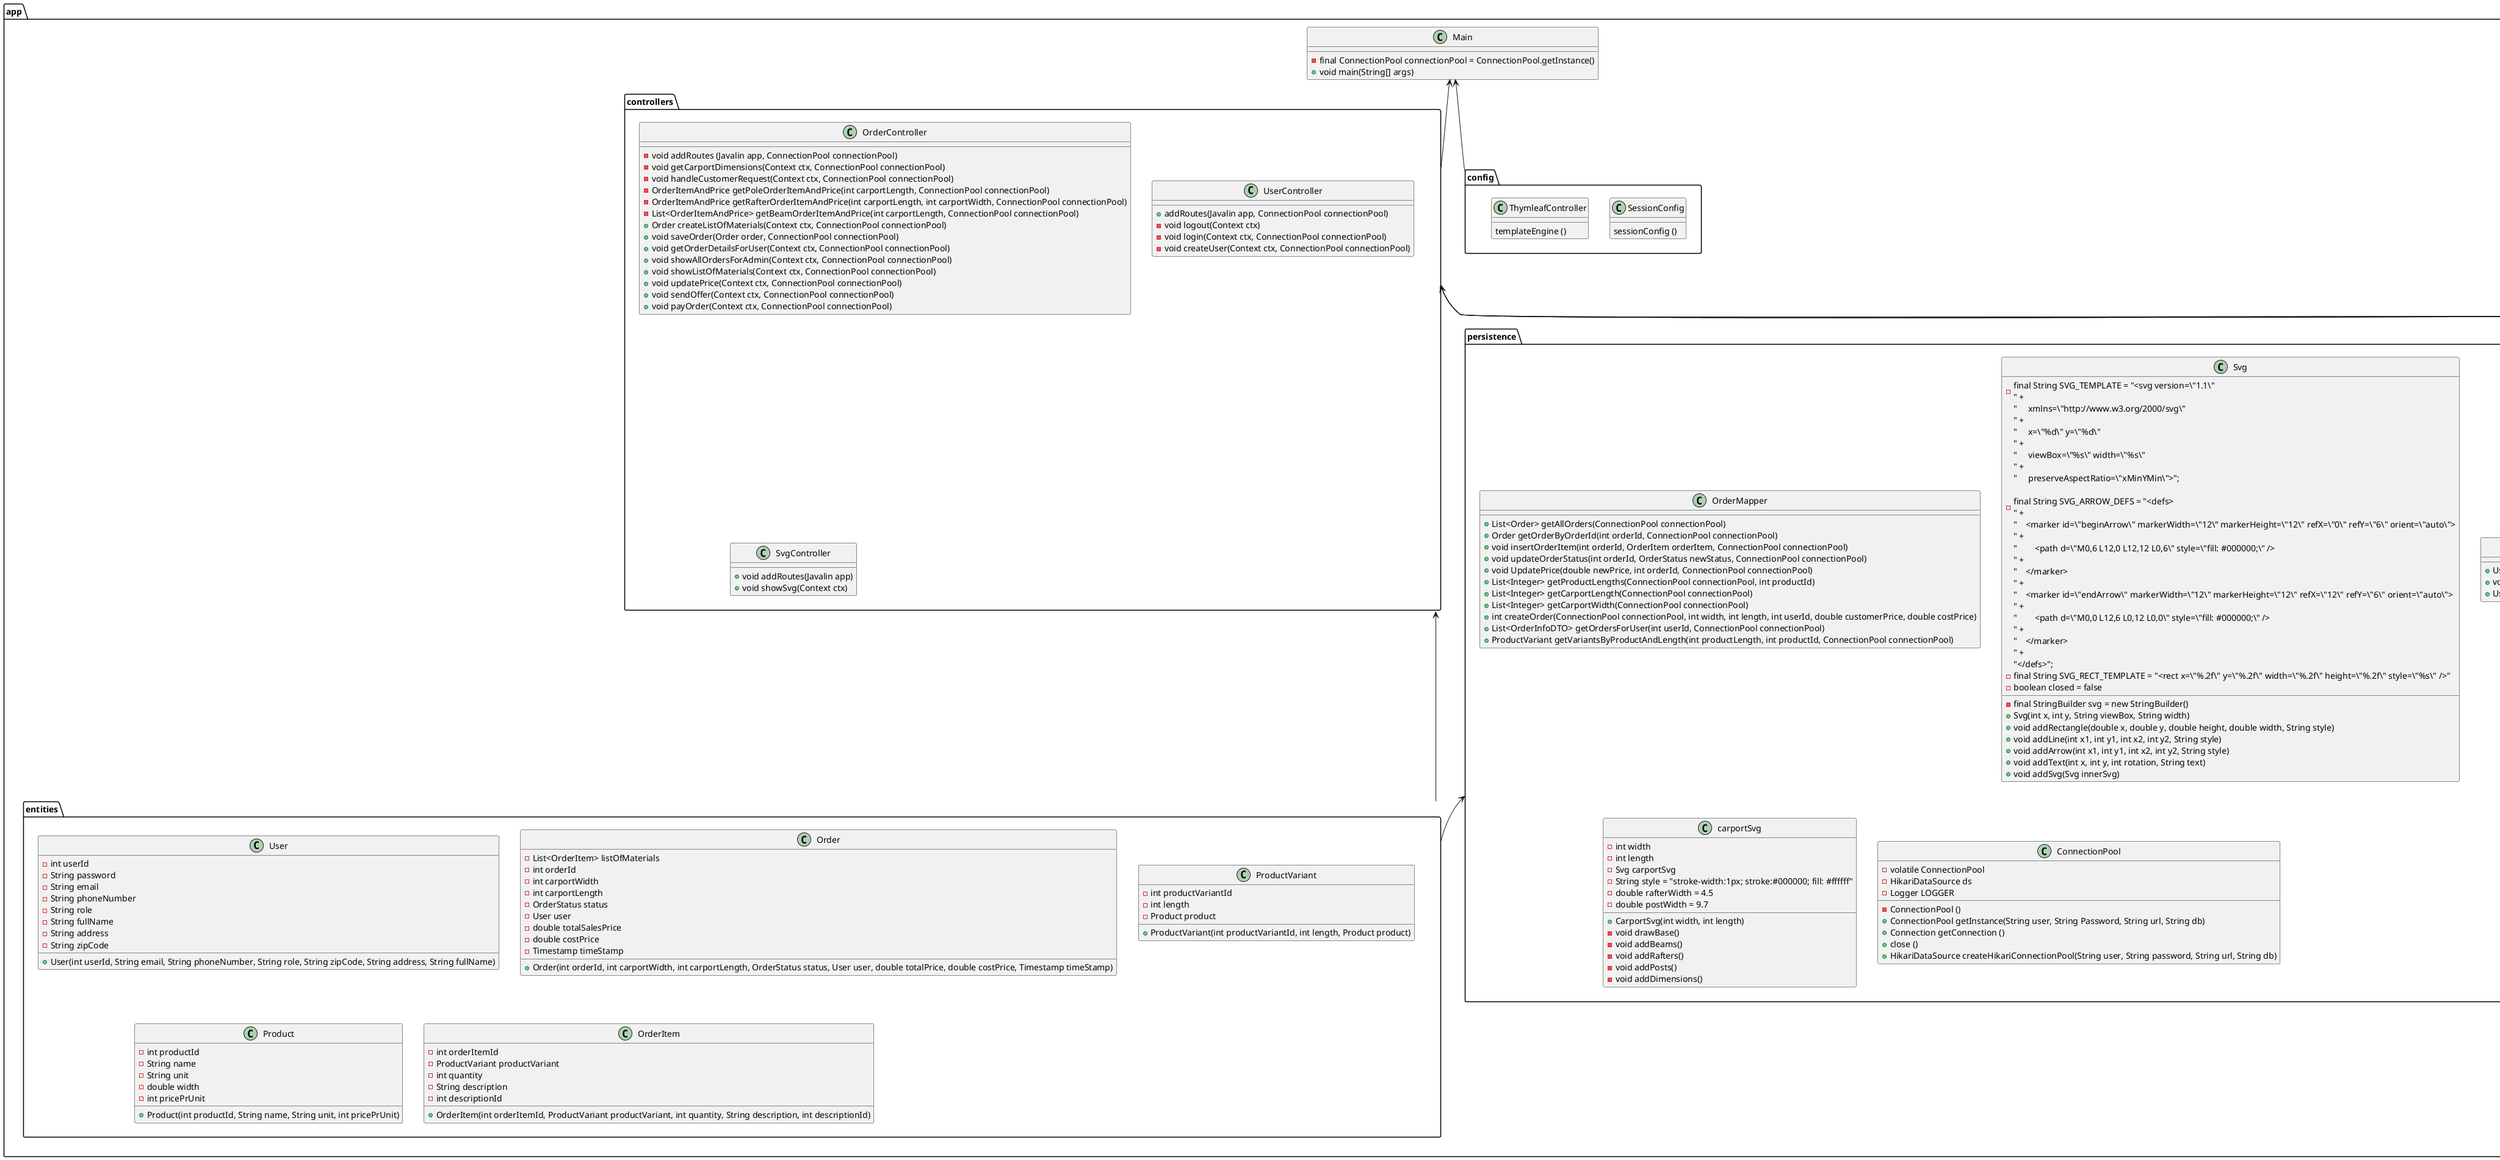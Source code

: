 @startuml
'https://plantuml.com/class-diagram
'Klasse diagram'
package app {
class Main {
- final ConnectionPool connectionPool = ConnectionPool.getInstance()
+ void main(String[] args)

}

package controllers {
class OrderController {
- void addRoutes (Javalin app, ConnectionPool connectionPool)
- void getCarportDimensions(Context ctx, ConnectionPool connectionPool)
- void handleCustomerRequest(Context ctx, ConnectionPool connectionPool)
- OrderItemAndPrice getPoleOrderItemAndPrice(int carportLength, ConnectionPool connectionPool)
- OrderItemAndPrice getRafterOrderItemAndPrice(int carportLength, int carportWidth, ConnectionPool connectionPool)
- List<OrderItemAndPrice> getBeamOrderItemAndPrice(int carportLength, ConnectionPool connectionPool)
+ Order createListOfMaterials(Context ctx, ConnectionPool connectionPool)
+ void saveOrder(Order order, ConnectionPool connectionPool)
+ void getOrderDetailsForUser(Context ctx, ConnectionPool connectionPool)
+ void showAllOrdersForAdmin(Context ctx, ConnectionPool connectionPool)
+ void showListOfMaterials(Context ctx, ConnectionPool connectionPool)
+ void updatePrice(Context ctx, ConnectionPool connectionPool)
+ void sendOffer(Context ctx, ConnectionPool connectionPool)
+ void payOrder(Context ctx, ConnectionPool connectionPool)
    }
class UserController{
+ addRoutes(Javalin app, ConnectionPool connectionPool)
- void logout(Context ctx)
- void login(Context ctx, ConnectionPool connectionPool)
- void createUser(Context ctx, ConnectionPool connectionPool)
    }
class SvgController {
+ void addRoutes(Javalin app)
+ void showSvg(Context ctx)
    }
}

package services{
class Svg{
- StringBuilder svg
+ Svg()
+ addRectangle()
+ addArrows()
+ addLine()
+ addText ()
    }

class Calculator {
Length
Width
+ CalculatePrice ()
    }
}

package persistence{
class OrderMapper {
+ List<Order> getAllOrders(ConnectionPool connectionPool)
+ Order getOrderByOrderId(int orderId, ConnectionPool connectionPool)
+ void insertOrderItem(int orderId, OrderItem orderItem, ConnectionPool connectionPool)
+ void updateOrderStatus(int orderId, OrderStatus newStatus, ConnectionPool connectionPool)
+ void UpdatePrice(double newPrice, int orderId, ConnectionPool connectionPool)
+ List<Integer> getProductLengths(ConnectionPool connectionPool, int productId)
+ List<Integer> getCarportLength(ConnectionPool connectionPool)
+ List<Integer> getCarportWidth(ConnectionPool connectionPool)
+ int createOrder(ConnectionPool connectionPool, int width, int length, int userId, double customerPrice, double costPrice)
+ List<OrderInfoDTO> getOrdersForUser(int userId, ConnectionPool connectionPool)
+ ProductVariant getVariantsByProductAndLength(int productLength, int productId, ConnectionPool connectionPool)
    }

class Svg {
- final String SVG_TEMPLATE = "<svg version=\"1.1\"\n" +
"     xmlns=\"http://www.w3.org/2000/svg\"\n" +
"     x=\"%d\" y=\"%d\"\n" +
"     viewBox=\"%s\" width=\"%s\"\n" +
"     preserveAspectRatio=\"xMinYMin\">";

- final String SVG_ARROW_DEFS = "<defs>\n" +
"    <marker id=\"beginArrow\" markerWidth=\"12\" markerHeight=\"12\" refX=\"0\" refY=\"6\" orient=\"auto\">\n" +
"        <path d=\"M0,6 L12,0 L12,12 L0,6\" style=\"fill: #000000;\" />\n" +
"    </marker>\n" +
"    <marker id=\"endArrow\" markerWidth=\"12\" markerHeight=\"12\" refX=\"12\" refY=\"6\" orient=\"auto\">\n" +
"        <path d=\"M0,0 L12,6 L0,12 L0,0\" style=\"fill: #000000;\" />\n" +
"    </marker>\n" +
"</defs>";
- final String SVG_RECT_TEMPLATE = "<rect x=\"%.2f\" y=\"%.2f\" width=\"%.2f\" height=\"%.2f\" style=\"%s\" />"
- final StringBuilder svg = new StringBuilder()
- boolean closed = false
+ Svg(int x, int y, String viewBox, String width)
+ void addRectangle(double x, double y, double height, double width, String style)
+ void addLine(int x1, int y1, int x2, int y2, String style)
+ void addArrow(int x1, int y1, int x2, int y2, String style)
+ void addText(int x, int y, int rotation, String text)
+ void addSvg(Svg innerSvg)
    }
class UserMapper {
+ User login(String email, String password, ConnectionPool connectionPool)
+ void createUser(String email, String password, String phoneNumber, String zipCode, String homeAdress, String fullName, ConnectionPool connectionPool)
+ User getUserById(int userId, ConnectionPool connectionPool)
    }

class carportSvg {
- int width
- int length
- Svg carportSvg
- String style = "stroke-width:1px; stroke:#000000; fill: #ffffff"
- double rafterWidth = 4.5
- double postWidth = 9.7
+ CarportSvg(int width, int length)
- void drawBase()
- void addBeams()
- void addRafters()
- void addPosts()
- void addDimensions()
    }

class ConnectionPool {
- volatile ConnectionPool
- HikariDataSource ds
- Logger LOGGER
- ConnectionPool ()
+ ConnectionPool getInstance(String user, String Password, String url, String db)
+ Connection getConnection ()
+ close ()
+ HikariDataSource createHikariConnectionPool(String user, String password, String url, String db)
    }
}

package entities {
class User {
- int userId
- String password
- String email
- String phoneNumber
- String role
- String fullName
- String address
- String zipCode
+ User(int userId, String email, String phoneNumber, String role, String zipCode, String address, String fullName)
    }
class Order {
- List<OrderItem> listOfMaterials
- int orderId
- int carportWidth
- int carportLength
- OrderStatus status
- User user
- double totalSalesPrice
- double costPrice
- Timestamp timeStamp
+ Order(int orderId, int carportWidth, int carportLength, OrderStatus status, User user, double totalPrice, double costPrice, Timestamp timeStamp)

    }
class ProductVariant {
- int productVariantId
- int length
- Product product
+ ProductVariant(int productVariantId, int length, Product product)
    }
class Product {
- int productId
- String name
- String unit
- double width
- int pricePrUnit
+ Product(int productId, String name, String unit, int pricePrUnit)
    }
class OrderItem {
- int orderItemId
- ProductVariant productVariant
- int quantity
- String description
- int descriptionId
+ OrderItem(int orderItemId, ProductVariant productVariant, int quantity, String description, int descriptionId)
    }
}

package config {
class SessionConfig {
sessionConfig ()
    }
class ThymleafController {
templateEngine ()
    }
}

package exception{
class DatabaseException extends Exception {
+ DatabaseException(String userMessage)
+ DatabaseException(String userMessage, String systemMessage)
    }
}
}

package DTO {
class OrderInfoDTO {
- int orderId
- int carportWidth
- int carportLength
- orderStatus status
- double totalSalesPrice
- double costPrice
- Timestamp timestamp
+ OrderInfoDTO ( int orderID, int carportWidth, int carportLength, orderStatus status, double totalSalesPrice, double costPrice, Timestamp timestamp)
    }
class OrderItemAndPrice {
- OrderItem orderItem
- double price
+ OrderItemAndPrice (OederItem orderItem, double price)
    }
}

package service {
class EmailService {
+ void sendEmail(String customerEmail)
    }
}

package util {
class Calculator {
+ int calcAmountOfPoles(int totalLength, double poleWidth)
+ double calcPoleSpacing(int totalLength, double poleWidth)
+ int calcAmountOfRafters(int totalLengthInCm, double rafterWidth)
+ double calcRafterSpacing(int carportLength, double rafterWidth)
    }
enum OrderStatus {
PENDING,
CONFIRMED,
CANCELLED,
REJECTED,
PAID,
ACCEPT;

    }
}

'Pile'

persistence <-- DatabaseException
Main <-- config
Main <-- controllers
controllers <-- persistence
persistence <-- entities
controllers <-- services
controllers <-- entities
persistence <-- DTO
controllers <-- DTO
controllers <-- util
persistence <-- util
controllers <-- service



@enduml